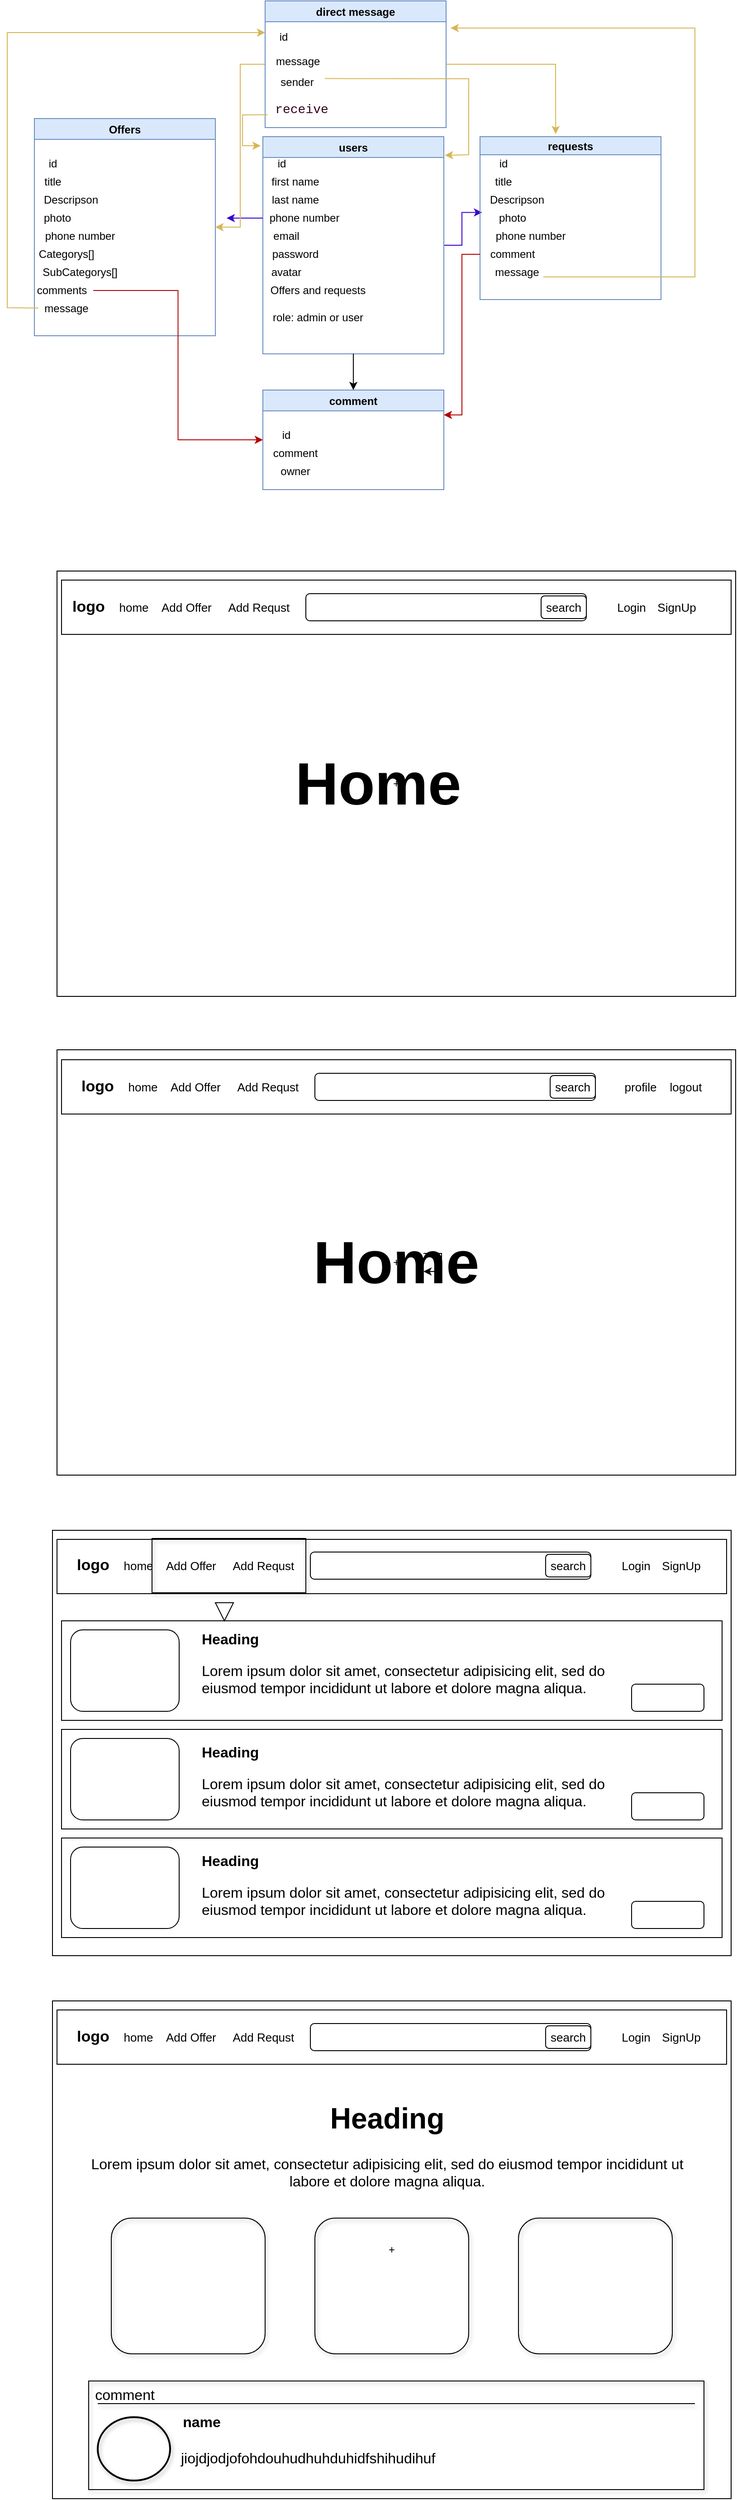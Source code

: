 <mxfile version="16.2.4" type="device"><diagram id="d9ZVStrxeCPRG5vIT6hq" name="Page-1"><mxGraphModel dx="1920" dy="567" grid="1" gridSize="10" guides="1" tooltips="1" connect="1" arrows="1" fold="1" page="1" pageScale="1" pageWidth="827" pageHeight="1169" math="0" shadow="0"><root><mxCell id="0"/><mxCell id="1" parent="0"/><mxCell id="NkA1SPZYxpdmzBhy7eix-35" value="" style="edgeStyle=orthogonalEdgeStyle;rounded=0;orthogonalLoop=1;jettySize=auto;html=1;entryX=0.028;entryY=1.19;entryDx=0;entryDy=0;entryPerimeter=0;fillColor=#6a00ff;strokeColor=#3700CC;" parent="1" source="NkA1SPZYxpdmzBhy7eix-1" target="NkA1SPZYxpdmzBhy7eix-25" edge="1"><mxGeometry relative="1" as="geometry"/></mxCell><mxCell id="NkA1SPZYxpdmzBhy7eix-1" value="users" style="swimlane;fillColor=#dae8fc;strokeColor=#6c8ebf;" parent="1" vertex="1"><mxGeometry x="282.5" y="160" width="200" height="240" as="geometry"><mxRectangle x="282.5" y="160" width="60" height="23" as="alternateBounds"/></mxGeometry></mxCell><mxCell id="NkA1SPZYxpdmzBhy7eix-2" value="first name" style="text;html=1;align=center;verticalAlign=middle;resizable=0;points=[];autosize=1;strokeColor=none;fillColor=none;" parent="NkA1SPZYxpdmzBhy7eix-1" vertex="1"><mxGeometry y="40" width="70" height="20" as="geometry"/></mxCell><mxCell id="NkA1SPZYxpdmzBhy7eix-4" value="last name" style="text;html=1;align=center;verticalAlign=middle;resizable=0;points=[];autosize=1;strokeColor=none;fillColor=none;" parent="NkA1SPZYxpdmzBhy7eix-1" vertex="1"><mxGeometry y="60" width="70" height="20" as="geometry"/></mxCell><mxCell id="NkA1SPZYxpdmzBhy7eix-5" value="email" style="text;html=1;align=center;verticalAlign=middle;resizable=0;points=[];autosize=1;strokeColor=none;fillColor=none;" parent="NkA1SPZYxpdmzBhy7eix-1" vertex="1"><mxGeometry x="5" y="100" width="40" height="20" as="geometry"/></mxCell><mxCell id="NkA1SPZYxpdmzBhy7eix-6" value="password" style="text;html=1;align=center;verticalAlign=middle;resizable=0;points=[];autosize=1;strokeColor=none;fillColor=none;" parent="NkA1SPZYxpdmzBhy7eix-1" vertex="1"><mxGeometry y="120" width="70" height="20" as="geometry"/></mxCell><mxCell id="NkA1SPZYxpdmzBhy7eix-7" value="avatar" style="text;html=1;align=center;verticalAlign=middle;resizable=0;points=[];autosize=1;strokeColor=none;fillColor=none;" parent="NkA1SPZYxpdmzBhy7eix-1" vertex="1"><mxGeometry y="140" width="50" height="20" as="geometry"/></mxCell><mxCell id="NkA1SPZYxpdmzBhy7eix-8" value="Offers and requests" style="text;html=1;align=center;verticalAlign=middle;resizable=0;points=[];autosize=1;strokeColor=none;fillColor=none;" parent="NkA1SPZYxpdmzBhy7eix-1" vertex="1"><mxGeometry y="160" width="120" height="20" as="geometry"/></mxCell><mxCell id="NkA1SPZYxpdmzBhy7eix-9" value="role: admin or user" style="text;html=1;align=center;verticalAlign=middle;resizable=0;points=[];autosize=1;strokeColor=none;fillColor=none;" parent="NkA1SPZYxpdmzBhy7eix-1" vertex="1"><mxGeometry y="190" width="120" height="20" as="geometry"/></mxCell><mxCell id="NkA1SPZYxpdmzBhy7eix-40" value="&lt;span style=&quot;color: rgba(0 , 0 , 0 , 0) ; font-family: monospace ; font-size: 0px&quot;&gt;%3CmxGraphModel%3E%3Croot%3E%3CmxCell%20id%3D%220%22%2F%3E%3CmxCell%20id%3D%221%22%20parent%3D%220%22%2F%3E%3CmxCell%20id%3D%222%22%20value%3D%22title%22%20style%3D%22text%3Bhtml%3D1%3Balign%3Dcenter%3BverticalAlign%3Dmiddle%3Bresizable%3D0%3Bpoints%3D%5B%5D%3Bautosize%3D1%3BstrokeColor%3Dnone%3BfillColor%3Dnone%3B%22%20vertex%3D%221%22%20parent%3D%221%22%3E%3CmxGeometry%20x%3D%2250%22%20y%3D%22120%22%20width%3D%2230%22%20height%3D%2220%22%20as%3D%22geometry%22%2F%3E%3C%2FmxCell%3E%3C%2Froot%3E%3C%2FmxGraphModel%3E&lt;/span&gt;id" style="text;html=1;align=center;verticalAlign=middle;resizable=0;points=[];autosize=1;strokeColor=none;fillColor=none;" parent="NkA1SPZYxpdmzBhy7eix-1" vertex="1"><mxGeometry x="5" y="20" width="30" height="20" as="geometry"/></mxCell><mxCell id="NkA1SPZYxpdmzBhy7eix-50" value="phone number" style="text;html=1;align=center;verticalAlign=middle;resizable=0;points=[];autosize=1;strokeColor=none;fillColor=none;" parent="NkA1SPZYxpdmzBhy7eix-1" vertex="1"><mxGeometry y="80" width="90" height="20" as="geometry"/></mxCell><mxCell id="NkA1SPZYxpdmzBhy7eix-15" value="Offers" style="swimlane;fillColor=#dae8fc;strokeColor=#6c8ebf;" parent="1" vertex="1"><mxGeometry x="30" y="140" width="200" height="240" as="geometry"><mxRectangle x="42.5" y="160" width="70" height="23" as="alternateBounds"/></mxGeometry></mxCell><mxCell id="NkA1SPZYxpdmzBhy7eix-16" value="title" style="text;html=1;align=center;verticalAlign=middle;resizable=0;points=[];autosize=1;strokeColor=none;fillColor=none;" parent="NkA1SPZYxpdmzBhy7eix-15" vertex="1"><mxGeometry x="5" y="60" width="30" height="20" as="geometry"/></mxCell><mxCell id="NkA1SPZYxpdmzBhy7eix-17" value="Descripson" style="text;html=1;align=center;verticalAlign=middle;resizable=0;points=[];autosize=1;strokeColor=none;fillColor=none;" parent="NkA1SPZYxpdmzBhy7eix-15" vertex="1"><mxGeometry y="80" width="80" height="20" as="geometry"/></mxCell><mxCell id="NkA1SPZYxpdmzBhy7eix-18" value="photo" style="text;html=1;align=center;verticalAlign=middle;resizable=0;points=[];autosize=1;strokeColor=none;fillColor=none;" parent="NkA1SPZYxpdmzBhy7eix-15" vertex="1"><mxGeometry y="100" width="50" height="20" as="geometry"/></mxCell><mxCell id="NkA1SPZYxpdmzBhy7eix-20" value="comments" style="text;html=1;align=center;verticalAlign=middle;resizable=0;points=[];autosize=1;strokeColor=none;fillColor=none;" parent="NkA1SPZYxpdmzBhy7eix-15" vertex="1"><mxGeometry x="-5" y="180" width="70" height="20" as="geometry"/></mxCell><mxCell id="NkA1SPZYxpdmzBhy7eix-38" value="&lt;span style=&quot;color: rgba(0 , 0 , 0 , 0) ; font-family: monospace ; font-size: 0px&quot;&gt;%3CmxGraphModel%3E%3Croot%3E%3CmxCell%20id%3D%220%22%2F%3E%3CmxCell%20id%3D%221%22%20parent%3D%220%22%2F%3E%3CmxCell%20id%3D%222%22%20value%3D%22title%22%20style%3D%22text%3Bhtml%3D1%3Balign%3Dcenter%3BverticalAlign%3Dmiddle%3Bresizable%3D0%3Bpoints%3D%5B%5D%3Bautosize%3D1%3BstrokeColor%3Dnone%3BfillColor%3Dnone%3B%22%20vertex%3D%221%22%20parent%3D%221%22%3E%3CmxGeometry%20x%3D%2250%22%20y%3D%22120%22%20width%3D%2230%22%20height%3D%2220%22%20as%3D%22geometry%22%2F%3E%3C%2FmxCell%3E%3C%2Froot%3E%3C%2FmxGraphModel%3E&lt;/span&gt;id" style="text;html=1;align=center;verticalAlign=middle;resizable=0;points=[];autosize=1;strokeColor=none;fillColor=none;" parent="NkA1SPZYxpdmzBhy7eix-15" vertex="1"><mxGeometry x="5" y="40" width="30" height="20" as="geometry"/></mxCell><mxCell id="NkA1SPZYxpdmzBhy7eix-51" value="phone number" style="text;html=1;align=center;verticalAlign=middle;resizable=0;points=[];autosize=1;strokeColor=none;fillColor=none;" parent="NkA1SPZYxpdmzBhy7eix-15" vertex="1"><mxGeometry x="5" y="120" width="90" height="20" as="geometry"/></mxCell><mxCell id="NkA1SPZYxpdmzBhy7eix-164" value="Categorys[]" style="text;html=1;align=center;verticalAlign=middle;resizable=0;points=[];autosize=1;strokeColor=none;fillColor=none;" parent="NkA1SPZYxpdmzBhy7eix-15" vertex="1"><mxGeometry x="-5" y="140" width="80" height="20" as="geometry"/></mxCell><mxCell id="biZSXA6zxP2Oa3eZaW1h-7" value="message" style="text;html=1;align=center;verticalAlign=middle;resizable=0;points=[];autosize=1;strokeColor=none;fillColor=none;fontSize=12;" parent="NkA1SPZYxpdmzBhy7eix-15" vertex="1"><mxGeometry x="5" y="200" width="60" height="20" as="geometry"/></mxCell><mxCell id="eEJplJ-6fnNzNxUeOG5W-1" value="&amp;nbsp; &amp;nbsp; &amp;nbsp; &amp;nbsp; &amp;nbsp;SubCategorys[]" style="text;html=1;align=center;verticalAlign=middle;resizable=0;points=[];autosize=1;strokeColor=none;fillColor=none;" vertex="1" parent="NkA1SPZYxpdmzBhy7eix-15"><mxGeometry x="-30" y="160" width="130" height="20" as="geometry"/></mxCell><mxCell id="NkA1SPZYxpdmzBhy7eix-23" value="requests" style="swimlane;startSize=20;fillColor=#dae8fc;strokeColor=#6c8ebf;" parent="1" vertex="1"><mxGeometry x="522.5" y="160" width="200" height="180" as="geometry"><mxRectangle x="522.5" y="160" width="80" height="23" as="alternateBounds"/></mxGeometry></mxCell><mxCell id="NkA1SPZYxpdmzBhy7eix-24" value="title" style="text;html=1;align=center;verticalAlign=middle;resizable=0;points=[];autosize=1;strokeColor=none;fillColor=none;" parent="NkA1SPZYxpdmzBhy7eix-23" vertex="1"><mxGeometry x="10" y="40" width="30" height="20" as="geometry"/></mxCell><mxCell id="NkA1SPZYxpdmzBhy7eix-25" value="Descripson" style="text;html=1;align=center;verticalAlign=middle;resizable=0;points=[];autosize=1;strokeColor=none;fillColor=none;" parent="NkA1SPZYxpdmzBhy7eix-23" vertex="1"><mxGeometry y="60" width="80" height="20" as="geometry"/></mxCell><mxCell id="NkA1SPZYxpdmzBhy7eix-26" value="photo" style="text;html=1;align=center;verticalAlign=middle;resizable=0;points=[];autosize=1;strokeColor=none;fillColor=none;" parent="NkA1SPZYxpdmzBhy7eix-23" vertex="1"><mxGeometry x="10" y="80" width="50" height="20" as="geometry"/></mxCell><mxCell id="NkA1SPZYxpdmzBhy7eix-28" value="comment" style="text;html=1;align=center;verticalAlign=middle;resizable=0;points=[];autosize=1;strokeColor=none;fillColor=none;" parent="NkA1SPZYxpdmzBhy7eix-23" vertex="1"><mxGeometry y="120" width="70" height="20" as="geometry"/></mxCell><mxCell id="NkA1SPZYxpdmzBhy7eix-39" value="&lt;span style=&quot;color: rgba(0 , 0 , 0 , 0) ; font-family: monospace ; font-size: 0px&quot;&gt;%3CmxGraphModel%3E%3Croot%3E%3CmxCell%20id%3D%220%22%2F%3E%3CmxCell%20id%3D%221%22%20parent%3D%220%22%2F%3E%3CmxCell%20id%3D%222%22%20value%3D%22title%22%20style%3D%22text%3Bhtml%3D1%3Balign%3Dcenter%3BverticalAlign%3Dmiddle%3Bresizable%3D0%3Bpoints%3D%5B%5D%3Bautosize%3D1%3BstrokeColor%3Dnone%3BfillColor%3Dnone%3B%22%20vertex%3D%221%22%20parent%3D%221%22%3E%3CmxGeometry%20x%3D%2250%22%20y%3D%22120%22%20width%3D%2230%22%20height%3D%2220%22%20as%3D%22geometry%22%2F%3E%3C%2FmxCell%3E%3C%2Froot%3E%3C%2FmxGraphModel%3E&lt;/span&gt;id" style="text;html=1;align=center;verticalAlign=middle;resizable=0;points=[];autosize=1;strokeColor=none;fillColor=none;" parent="NkA1SPZYxpdmzBhy7eix-23" vertex="1"><mxGeometry x="10" y="20" width="30" height="20" as="geometry"/></mxCell><mxCell id="NkA1SPZYxpdmzBhy7eix-52" value="phone number" style="text;html=1;align=center;verticalAlign=middle;resizable=0;points=[];autosize=1;strokeColor=none;fillColor=none;" parent="NkA1SPZYxpdmzBhy7eix-23" vertex="1"><mxGeometry x="10" y="100" width="90" height="20" as="geometry"/></mxCell><mxCell id="biZSXA6zxP2Oa3eZaW1h-6" value="message" style="text;html=1;align=center;verticalAlign=middle;resizable=0;points=[];autosize=1;strokeColor=none;fillColor=none;fontSize=12;" parent="NkA1SPZYxpdmzBhy7eix-23" vertex="1"><mxGeometry x="10" y="140" width="60" height="20" as="geometry"/></mxCell><mxCell id="biZSXA6zxP2Oa3eZaW1h-8" value="" style="endArrow=classic;html=1;rounded=0;fontSize=12;fillColor=#fff2cc;strokeColor=#d6b656;" parent="NkA1SPZYxpdmzBhy7eix-23" edge="1"><mxGeometry width="50" height="50" relative="1" as="geometry"><mxPoint x="70" y="155" as="sourcePoint"/><mxPoint x="-32.5" y="-120" as="targetPoint"/><Array as="points"><mxPoint x="237.5" y="155"/><mxPoint x="237.5" y="-120"/></Array></mxGeometry></mxCell><mxCell id="NkA1SPZYxpdmzBhy7eix-29" value="comment" style="swimlane;fillColor=#dae8fc;strokeColor=#6c8ebf;" parent="1" vertex="1"><mxGeometry x="282.5" y="440" width="200" height="110" as="geometry"><mxRectangle x="282.5" y="440" width="90" height="23" as="alternateBounds"/></mxGeometry></mxCell><mxCell id="NkA1SPZYxpdmzBhy7eix-30" value="id" style="text;html=1;align=center;verticalAlign=middle;resizable=0;points=[];autosize=1;strokeColor=none;fillColor=none;" parent="NkA1SPZYxpdmzBhy7eix-29" vertex="1"><mxGeometry x="10" y="40" width="30" height="20" as="geometry"/></mxCell><mxCell id="NkA1SPZYxpdmzBhy7eix-31" value="comment" style="text;html=1;align=center;verticalAlign=middle;resizable=0;points=[];autosize=1;strokeColor=none;fillColor=none;" parent="NkA1SPZYxpdmzBhy7eix-29" vertex="1"><mxGeometry y="60" width="70" height="20" as="geometry"/></mxCell><mxCell id="NkA1SPZYxpdmzBhy7eix-32" value="owner" style="text;html=1;align=center;verticalAlign=middle;resizable=0;points=[];autosize=1;strokeColor=none;fillColor=none;" parent="NkA1SPZYxpdmzBhy7eix-29" vertex="1"><mxGeometry x="10" y="80" width="50" height="20" as="geometry"/></mxCell><mxCell id="NkA1SPZYxpdmzBhy7eix-37" value="" style="endArrow=classic;html=1;rounded=0;fillColor=#6a00ff;strokeColor=#3700CC;" parent="1" edge="1"><mxGeometry width="50" height="50" relative="1" as="geometry"><mxPoint x="282.5" y="250" as="sourcePoint"/><mxPoint x="242.5" y="250" as="targetPoint"/><Array as="points"><mxPoint x="262.5" y="250"/></Array></mxGeometry></mxCell><mxCell id="NkA1SPZYxpdmzBhy7eix-43" value="" style="endArrow=classic;html=1;rounded=0;exitX=0.5;exitY=1;exitDx=0;exitDy=0;entryX=0.5;entryY=0;entryDx=0;entryDy=0;" parent="1" source="NkA1SPZYxpdmzBhy7eix-1" target="NkA1SPZYxpdmzBhy7eix-29" edge="1"><mxGeometry width="50" height="50" relative="1" as="geometry"><mxPoint x="392.5" y="380" as="sourcePoint"/><mxPoint x="442.5" y="330" as="targetPoint"/></mxGeometry></mxCell><mxCell id="NkA1SPZYxpdmzBhy7eix-48" style="edgeStyle=orthogonalEdgeStyle;rounded=0;orthogonalLoop=1;jettySize=auto;html=1;entryX=0;entryY=0.5;entryDx=0;entryDy=0;fillColor=#e51400;strokeColor=#B20000;" parent="1" source="NkA1SPZYxpdmzBhy7eix-20" target="NkA1SPZYxpdmzBhy7eix-29" edge="1"><mxGeometry relative="1" as="geometry"/></mxCell><mxCell id="NkA1SPZYxpdmzBhy7eix-49" style="edgeStyle=orthogonalEdgeStyle;rounded=0;orthogonalLoop=1;jettySize=auto;html=1;entryX=1;entryY=0.25;entryDx=0;entryDy=0;fillColor=#e51400;strokeColor=#B20000;" parent="1" source="NkA1SPZYxpdmzBhy7eix-28" target="NkA1SPZYxpdmzBhy7eix-29" edge="1"><mxGeometry relative="1" as="geometry"/></mxCell><mxCell id="NkA1SPZYxpdmzBhy7eix-53" value="+" style="rounded=0;whiteSpace=wrap;html=1;" parent="1" vertex="1"><mxGeometry x="55" y="640" width="750" height="470" as="geometry"/></mxCell><mxCell id="NkA1SPZYxpdmzBhy7eix-54" value="" style="rounded=0;whiteSpace=wrap;html=1;" parent="1" vertex="1"><mxGeometry x="60" y="650" width="740" height="60" as="geometry"/></mxCell><mxCell id="NkA1SPZYxpdmzBhy7eix-55" value="logo" style="text;html=1;strokeColor=none;fillColor=none;align=center;verticalAlign=middle;whiteSpace=wrap;rounded=0;fontStyle=1;fontSize=17;" parent="1" vertex="1"><mxGeometry x="60" y="665" width="60" height="30" as="geometry"/></mxCell><mxCell id="NkA1SPZYxpdmzBhy7eix-56" value="home" style="text;html=1;strokeColor=none;fillColor=none;align=center;verticalAlign=middle;whiteSpace=wrap;rounded=0;fontSize=13;" parent="1" vertex="1"><mxGeometry x="110" y="665" width="60" height="30" as="geometry"/></mxCell><mxCell id="NkA1SPZYxpdmzBhy7eix-57" value="Add Offer&amp;nbsp;" style="text;html=1;strokeColor=none;fillColor=none;align=center;verticalAlign=middle;whiteSpace=wrap;rounded=0;fontSize=13;" parent="1" vertex="1"><mxGeometry x="160" y="665" width="80" height="30" as="geometry"/></mxCell><mxCell id="NkA1SPZYxpdmzBhy7eix-58" value="Add Requst&amp;nbsp;" style="text;html=1;strokeColor=none;fillColor=none;align=center;verticalAlign=middle;whiteSpace=wrap;rounded=0;fontSize=13;" parent="1" vertex="1"><mxGeometry x="240" y="665" width="80" height="30" as="geometry"/></mxCell><mxCell id="NkA1SPZYxpdmzBhy7eix-59" value="SignUp" style="text;html=1;strokeColor=none;fillColor=none;align=center;verticalAlign=middle;whiteSpace=wrap;rounded=0;fontSize=13;" parent="1" vertex="1"><mxGeometry x="700" y="665" width="80" height="30" as="geometry"/></mxCell><mxCell id="NkA1SPZYxpdmzBhy7eix-60" value="Login" style="text;html=1;strokeColor=none;fillColor=none;align=center;verticalAlign=middle;whiteSpace=wrap;rounded=0;fontSize=13;" parent="1" vertex="1"><mxGeometry x="650" y="665" width="80" height="30" as="geometry"/></mxCell><mxCell id="NkA1SPZYxpdmzBhy7eix-61" value="" style="rounded=1;whiteSpace=wrap;html=1;fontSize=13;" parent="1" vertex="1"><mxGeometry x="330" y="665" width="310" height="30" as="geometry"/></mxCell><mxCell id="NkA1SPZYxpdmzBhy7eix-62" value="search" style="rounded=1;whiteSpace=wrap;html=1;fontSize=13;" parent="1" vertex="1"><mxGeometry x="590" y="667.5" width="50" height="25" as="geometry"/></mxCell><mxCell id="NkA1SPZYxpdmzBhy7eix-63" value="&lt;b&gt;&lt;font style=&quot;font-size: 66px&quot;&gt;Home&lt;/font&gt;&lt;/b&gt;" style="text;html=1;strokeColor=none;fillColor=none;align=center;verticalAlign=middle;whiteSpace=wrap;rounded=0;fontSize=13;" parent="1" vertex="1"><mxGeometry x="380" y="860" width="60" height="30" as="geometry"/></mxCell><mxCell id="NkA1SPZYxpdmzBhy7eix-71" value="+" style="rounded=0;whiteSpace=wrap;html=1;" parent="1" vertex="1"><mxGeometry x="55" y="1169" width="750" height="470" as="geometry"/></mxCell><mxCell id="NkA1SPZYxpdmzBhy7eix-88" value="" style="rounded=0;whiteSpace=wrap;html=1;" parent="1" vertex="1"><mxGeometry x="60" y="1180" width="740" height="60" as="geometry"/></mxCell><mxCell id="NkA1SPZYxpdmzBhy7eix-89" value="logo" style="text;html=1;strokeColor=none;fillColor=none;align=center;verticalAlign=middle;whiteSpace=wrap;rounded=0;fontStyle=1;fontSize=17;" parent="1" vertex="1"><mxGeometry x="70" y="1195" width="60" height="30" as="geometry"/></mxCell><mxCell id="NkA1SPZYxpdmzBhy7eix-90" value="home" style="text;html=1;strokeColor=none;fillColor=none;align=center;verticalAlign=middle;whiteSpace=wrap;rounded=0;fontSize=13;" parent="1" vertex="1"><mxGeometry x="120" y="1195" width="60" height="30" as="geometry"/></mxCell><mxCell id="NkA1SPZYxpdmzBhy7eix-91" value="Add Offer&amp;nbsp;" style="text;html=1;strokeColor=none;fillColor=none;align=center;verticalAlign=middle;whiteSpace=wrap;rounded=0;fontSize=13;" parent="1" vertex="1"><mxGeometry x="170" y="1195" width="80" height="30" as="geometry"/></mxCell><mxCell id="NkA1SPZYxpdmzBhy7eix-92" value="Add Requst&amp;nbsp;" style="text;html=1;strokeColor=none;fillColor=none;align=center;verticalAlign=middle;whiteSpace=wrap;rounded=0;fontSize=13;" parent="1" vertex="1"><mxGeometry x="250" y="1195" width="80" height="30" as="geometry"/></mxCell><mxCell id="NkA1SPZYxpdmzBhy7eix-93" value="logout" style="text;html=1;strokeColor=none;fillColor=none;align=center;verticalAlign=middle;whiteSpace=wrap;rounded=0;fontSize=13;" parent="1" vertex="1"><mxGeometry x="710" y="1195" width="80" height="30" as="geometry"/></mxCell><mxCell id="NkA1SPZYxpdmzBhy7eix-94" value="profile" style="text;html=1;strokeColor=none;fillColor=none;align=center;verticalAlign=middle;whiteSpace=wrap;rounded=0;fontSize=13;" parent="1" vertex="1"><mxGeometry x="660" y="1195" width="80" height="30" as="geometry"/></mxCell><mxCell id="NkA1SPZYxpdmzBhy7eix-95" value="" style="rounded=1;whiteSpace=wrap;html=1;fontSize=13;" parent="1" vertex="1"><mxGeometry x="340" y="1195" width="310" height="30" as="geometry"/></mxCell><mxCell id="NkA1SPZYxpdmzBhy7eix-96" value="search" style="rounded=1;whiteSpace=wrap;html=1;fontSize=13;" parent="1" vertex="1"><mxGeometry x="600" y="1197.5" width="50" height="25" as="geometry"/></mxCell><mxCell id="NkA1SPZYxpdmzBhy7eix-97" value="&lt;b&gt;&lt;font style=&quot;font-size: 66px&quot;&gt;Home&lt;/font&gt;&lt;/b&gt;" style="text;html=1;strokeColor=none;fillColor=none;align=center;verticalAlign=middle;whiteSpace=wrap;rounded=0;fontSize=13;" parent="1" vertex="1"><mxGeometry x="400" y="1389" width="60" height="30" as="geometry"/></mxCell><mxCell id="NkA1SPZYxpdmzBhy7eix-98" style="edgeStyle=orthogonalEdgeStyle;rounded=0;orthogonalLoop=1;jettySize=auto;html=1;fontSize=66;" parent="1" source="NkA1SPZYxpdmzBhy7eix-97" target="NkA1SPZYxpdmzBhy7eix-97" edge="1"><mxGeometry relative="1" as="geometry"/></mxCell><mxCell id="NkA1SPZYxpdmzBhy7eix-99" value="+" style="rounded=0;whiteSpace=wrap;html=1;" parent="1" vertex="1"><mxGeometry x="50" y="1700" width="750" height="470" as="geometry"/></mxCell><mxCell id="NkA1SPZYxpdmzBhy7eix-100" value="" style="rounded=0;whiteSpace=wrap;html=1;" parent="1" vertex="1"><mxGeometry x="55" y="1710" width="740" height="60" as="geometry"/></mxCell><mxCell id="NkA1SPZYxpdmzBhy7eix-109" value="logo" style="text;html=1;strokeColor=none;fillColor=none;align=center;verticalAlign=middle;whiteSpace=wrap;rounded=0;fontStyle=1;fontSize=17;" parent="1" vertex="1"><mxGeometry x="65" y="1724" width="60" height="30" as="geometry"/></mxCell><mxCell id="NkA1SPZYxpdmzBhy7eix-110" value="home" style="text;html=1;strokeColor=none;fillColor=none;align=center;verticalAlign=middle;whiteSpace=wrap;rounded=0;fontSize=13;" parent="1" vertex="1"><mxGeometry x="115" y="1724" width="60" height="30" as="geometry"/></mxCell><mxCell id="NkA1SPZYxpdmzBhy7eix-111" value="Add Offer&amp;nbsp;" style="text;html=1;strokeColor=none;fillColor=none;align=center;verticalAlign=middle;whiteSpace=wrap;rounded=0;fontSize=13;" parent="1" vertex="1"><mxGeometry x="165" y="1724" width="80" height="30" as="geometry"/></mxCell><mxCell id="NkA1SPZYxpdmzBhy7eix-112" value="Add Requst&amp;nbsp;" style="text;html=1;strokeColor=none;fillColor=none;align=center;verticalAlign=middle;whiteSpace=wrap;rounded=0;fontSize=13;" parent="1" vertex="1"><mxGeometry x="245" y="1724" width="80" height="30" as="geometry"/></mxCell><mxCell id="NkA1SPZYxpdmzBhy7eix-113" value="SignUp" style="text;html=1;strokeColor=none;fillColor=none;align=center;verticalAlign=middle;whiteSpace=wrap;rounded=0;fontSize=13;" parent="1" vertex="1"><mxGeometry x="705" y="1724" width="80" height="30" as="geometry"/></mxCell><mxCell id="NkA1SPZYxpdmzBhy7eix-114" value="Login" style="text;html=1;strokeColor=none;fillColor=none;align=center;verticalAlign=middle;whiteSpace=wrap;rounded=0;fontSize=13;" parent="1" vertex="1"><mxGeometry x="655" y="1724" width="80" height="30" as="geometry"/></mxCell><mxCell id="NkA1SPZYxpdmzBhy7eix-115" value="" style="rounded=1;whiteSpace=wrap;html=1;fontSize=13;" parent="1" vertex="1"><mxGeometry x="335" y="1724" width="310" height="30" as="geometry"/></mxCell><mxCell id="NkA1SPZYxpdmzBhy7eix-116" value="search" style="rounded=1;whiteSpace=wrap;html=1;fontSize=13;" parent="1" vertex="1"><mxGeometry x="595" y="1726.5" width="50" height="25" as="geometry"/></mxCell><mxCell id="NkA1SPZYxpdmzBhy7eix-118" value="" style="rounded=0;whiteSpace=wrap;html=1;fontSize=66;" parent="1" vertex="1"><mxGeometry x="60" y="1800" width="730" height="110" as="geometry"/></mxCell><mxCell id="NkA1SPZYxpdmzBhy7eix-119" value="" style="rounded=0;whiteSpace=wrap;html=1;fontSize=66;" parent="1" vertex="1"><mxGeometry x="60" y="1920" width="730" height="110" as="geometry"/></mxCell><mxCell id="NkA1SPZYxpdmzBhy7eix-120" value="" style="rounded=0;whiteSpace=wrap;html=1;fontSize=66;" parent="1" vertex="1"><mxGeometry x="60" y="2040" width="730" height="110" as="geometry"/></mxCell><mxCell id="NkA1SPZYxpdmzBhy7eix-121" value="" style="rounded=1;whiteSpace=wrap;html=1;fontSize=66;" parent="1" vertex="1"><mxGeometry x="70" y="1810" width="120" height="90" as="geometry"/></mxCell><mxCell id="NkA1SPZYxpdmzBhy7eix-122" value="" style="rounded=1;whiteSpace=wrap;html=1;fontSize=66;" parent="1" vertex="1"><mxGeometry x="70" y="1930" width="120" height="90" as="geometry"/></mxCell><mxCell id="NkA1SPZYxpdmzBhy7eix-123" value="" style="rounded=1;whiteSpace=wrap;html=1;fontSize=66;" parent="1" vertex="1"><mxGeometry x="70" y="2050" width="120" height="90" as="geometry"/></mxCell><mxCell id="NkA1SPZYxpdmzBhy7eix-124" value="" style="rounded=1;whiteSpace=wrap;html=1;fontSize=66;" parent="1" vertex="1"><mxGeometry x="690" y="2110" width="80" height="30" as="geometry"/></mxCell><mxCell id="NkA1SPZYxpdmzBhy7eix-125" value="" style="rounded=1;whiteSpace=wrap;html=1;fontSize=66;" parent="1" vertex="1"><mxGeometry x="690" y="1990" width="80" height="30" as="geometry"/></mxCell><mxCell id="NkA1SPZYxpdmzBhy7eix-126" value="" style="rounded=1;whiteSpace=wrap;html=1;fontSize=66;" parent="1" vertex="1"><mxGeometry x="690" y="1870" width="80" height="30" as="geometry"/></mxCell><mxCell id="NkA1SPZYxpdmzBhy7eix-128" value="&lt;h1 style=&quot;font-size: 16px;&quot;&gt;Heading&lt;/h1&gt;&lt;p style=&quot;font-size: 16px;&quot;&gt;Lorem ipsum dolor sit amet, consectetur adipisicing elit, sed do eiusmod tempor incididunt ut labore et dolore magna aliqua.&lt;/p&gt;" style="text;html=1;strokeColor=none;fillColor=none;spacing=5;spacingTop=-20;whiteSpace=wrap;overflow=hidden;rounded=0;fontSize=16;" parent="1" vertex="1"><mxGeometry x="210" y="1810" width="490" height="80" as="geometry"/></mxCell><mxCell id="NkA1SPZYxpdmzBhy7eix-129" value="&lt;h1 style=&quot;font-size: 16px;&quot;&gt;Heading&lt;/h1&gt;&lt;p style=&quot;font-size: 16px;&quot;&gt;Lorem ipsum dolor sit amet, consectetur adipisicing elit, sed do eiusmod tempor incididunt ut labore et dolore magna aliqua.&lt;/p&gt;" style="text;html=1;strokeColor=none;fillColor=none;spacing=5;spacingTop=-20;whiteSpace=wrap;overflow=hidden;rounded=0;fontSize=16;" parent="1" vertex="1"><mxGeometry x="210" y="1935" width="490" height="80" as="geometry"/></mxCell><mxCell id="NkA1SPZYxpdmzBhy7eix-130" value="&lt;h1 style=&quot;font-size: 16px;&quot;&gt;Heading&lt;/h1&gt;&lt;p style=&quot;font-size: 16px;&quot;&gt;Lorem ipsum dolor sit amet, consectetur adipisicing elit, sed do eiusmod tempor incididunt ut labore et dolore magna aliqua.&lt;/p&gt;" style="text;html=1;strokeColor=none;fillColor=none;spacing=5;spacingTop=-20;whiteSpace=wrap;overflow=hidden;rounded=0;fontSize=16;" parent="1" vertex="1"><mxGeometry x="210" y="2055" width="490" height="80" as="geometry"/></mxCell><mxCell id="NkA1SPZYxpdmzBhy7eix-132" value="" style="html=1;shadow=0;dashed=0;align=center;verticalAlign=middle;shape=mxgraph.arrows2.arrow;dy=0.6;dx=40;direction=south;notch=0;fontSize=16;" parent="1" vertex="1"><mxGeometry x="230" y="1780" width="20" height="20" as="geometry"/></mxCell><mxCell id="NkA1SPZYxpdmzBhy7eix-133" value="" style="rounded=0;whiteSpace=wrap;html=1;fontSize=16;fillColor=none;shadow=1;" parent="1" vertex="1"><mxGeometry x="160" y="1709" width="170" height="60" as="geometry"/></mxCell><mxCell id="NkA1SPZYxpdmzBhy7eix-134" value="+" style="rounded=0;whiteSpace=wrap;html=1;" parent="1" vertex="1"><mxGeometry x="50" y="2220" width="750" height="550" as="geometry"/></mxCell><mxCell id="NkA1SPZYxpdmzBhy7eix-143" value="" style="rounded=0;whiteSpace=wrap;html=1;" parent="1" vertex="1"><mxGeometry x="55" y="2230" width="740" height="60" as="geometry"/></mxCell><mxCell id="NkA1SPZYxpdmzBhy7eix-144" value="logo" style="text;html=1;strokeColor=none;fillColor=none;align=center;verticalAlign=middle;whiteSpace=wrap;rounded=0;fontStyle=1;fontSize=17;" parent="1" vertex="1"><mxGeometry x="65" y="2245" width="60" height="30" as="geometry"/></mxCell><mxCell id="NkA1SPZYxpdmzBhy7eix-145" value="home" style="text;html=1;strokeColor=none;fillColor=none;align=center;verticalAlign=middle;whiteSpace=wrap;rounded=0;fontSize=13;" parent="1" vertex="1"><mxGeometry x="115" y="2245" width="60" height="30" as="geometry"/></mxCell><mxCell id="NkA1SPZYxpdmzBhy7eix-146" value="Add Offer&amp;nbsp;" style="text;html=1;strokeColor=none;fillColor=none;align=center;verticalAlign=middle;whiteSpace=wrap;rounded=0;fontSize=13;" parent="1" vertex="1"><mxGeometry x="165" y="2245" width="80" height="30" as="geometry"/></mxCell><mxCell id="NkA1SPZYxpdmzBhy7eix-147" value="Add Requst&amp;nbsp;" style="text;html=1;strokeColor=none;fillColor=none;align=center;verticalAlign=middle;whiteSpace=wrap;rounded=0;fontSize=13;" parent="1" vertex="1"><mxGeometry x="245" y="2245" width="80" height="30" as="geometry"/></mxCell><mxCell id="NkA1SPZYxpdmzBhy7eix-148" value="SignUp" style="text;html=1;strokeColor=none;fillColor=none;align=center;verticalAlign=middle;whiteSpace=wrap;rounded=0;fontSize=13;" parent="1" vertex="1"><mxGeometry x="705" y="2245" width="80" height="30" as="geometry"/></mxCell><mxCell id="NkA1SPZYxpdmzBhy7eix-149" value="Login" style="text;html=1;strokeColor=none;fillColor=none;align=center;verticalAlign=middle;whiteSpace=wrap;rounded=0;fontSize=13;" parent="1" vertex="1"><mxGeometry x="655" y="2245" width="80" height="30" as="geometry"/></mxCell><mxCell id="NkA1SPZYxpdmzBhy7eix-150" value="" style="rounded=1;whiteSpace=wrap;html=1;fontSize=13;" parent="1" vertex="1"><mxGeometry x="335" y="2245" width="310" height="30" as="geometry"/></mxCell><mxCell id="NkA1SPZYxpdmzBhy7eix-151" value="search" style="rounded=1;whiteSpace=wrap;html=1;fontSize=13;" parent="1" vertex="1"><mxGeometry x="595" y="2247.5" width="50" height="25" as="geometry"/></mxCell><mxCell id="NkA1SPZYxpdmzBhy7eix-152" value="&lt;h1&gt;Heading&lt;/h1&gt;&lt;p&gt;Lorem ipsum dolor sit amet, consectetur adipisicing elit, sed do eiusmod tempor incididunt ut labore et dolore magna aliqua.&lt;/p&gt;" style="text;html=1;strokeColor=none;fillColor=none;spacing=5;spacingTop=-20;whiteSpace=wrap;overflow=hidden;rounded=0;shadow=1;fontSize=16;align=center;" parent="1" vertex="1"><mxGeometry x="65" y="2320" width="710" height="130" as="geometry"/></mxCell><mxCell id="NkA1SPZYxpdmzBhy7eix-153" value="" style="rounded=1;whiteSpace=wrap;html=1;shadow=1;fontSize=16;fillColor=none;" parent="1" vertex="1"><mxGeometry x="115" y="2460" width="170" height="150" as="geometry"/></mxCell><mxCell id="NkA1SPZYxpdmzBhy7eix-154" value="" style="rounded=1;whiteSpace=wrap;html=1;shadow=1;fontSize=16;fillColor=none;" parent="1" vertex="1"><mxGeometry x="340" y="2460" width="170" height="150" as="geometry"/></mxCell><mxCell id="NkA1SPZYxpdmzBhy7eix-155" value="" style="rounded=1;whiteSpace=wrap;html=1;shadow=1;fontSize=16;fillColor=none;" parent="1" vertex="1"><mxGeometry x="565" y="2460" width="170" height="150" as="geometry"/></mxCell><mxCell id="NkA1SPZYxpdmzBhy7eix-156" value="" style="rounded=0;whiteSpace=wrap;html=1;shadow=1;fontSize=16;fillColor=none;" parent="1" vertex="1"><mxGeometry x="90" y="2640" width="680" height="120" as="geometry"/></mxCell><mxCell id="NkA1SPZYxpdmzBhy7eix-157" value="comment" style="text;html=1;strokeColor=none;fillColor=none;align=center;verticalAlign=middle;whiteSpace=wrap;rounded=0;shadow=1;fontSize=16;" parent="1" vertex="1"><mxGeometry x="100" y="2640" width="60" height="30" as="geometry"/></mxCell><mxCell id="NkA1SPZYxpdmzBhy7eix-160" value="" style="line;strokeWidth=1;rotatable=0;dashed=0;labelPosition=right;align=left;verticalAlign=middle;spacingTop=0;spacingLeft=6;points=[];portConstraint=eastwest;shadow=1;fontSize=16;fillColor=none;" parent="1" vertex="1"><mxGeometry x="100" y="2660" width="660" height="10" as="geometry"/></mxCell><mxCell id="NkA1SPZYxpdmzBhy7eix-161" value="" style="strokeWidth=2;html=1;shape=mxgraph.flowchart.start_2;whiteSpace=wrap;shadow=1;fontSize=16;fillColor=none;" parent="1" vertex="1"><mxGeometry x="100" y="2680" width="80" height="70" as="geometry"/></mxCell><mxCell id="NkA1SPZYxpdmzBhy7eix-162" value="name" style="text;html=1;strokeColor=none;fillColor=none;align=center;verticalAlign=middle;whiteSpace=wrap;rounded=0;shadow=1;fontSize=16;fontStyle=1" parent="1" vertex="1"><mxGeometry x="185" y="2670" width="60" height="30" as="geometry"/></mxCell><mxCell id="NkA1SPZYxpdmzBhy7eix-163" value="jiojdjodjofohdouhudhuhduhidfshihudihuf" style="text;html=1;strokeColor=none;fillColor=none;align=left;verticalAlign=middle;whiteSpace=wrap;rounded=0;shadow=1;fontSize=16;" parent="1" vertex="1"><mxGeometry x="190" y="2710" width="380" height="30" as="geometry"/></mxCell><mxCell id="biZSXA6zxP2Oa3eZaW1h-4" style="edgeStyle=orthogonalEdgeStyle;rounded=0;orthogonalLoop=1;jettySize=auto;html=1;fontSize=12;fillColor=#fff2cc;strokeColor=#d6b656;" parent="1" source="NkA1SPZYxpdmzBhy7eix-166" target="NkA1SPZYxpdmzBhy7eix-15" edge="1"><mxGeometry relative="1" as="geometry"/></mxCell><mxCell id="NkA1SPZYxpdmzBhy7eix-166" value="direct message" style="swimlane;shadow=0;fontSize=12;fillColor=#dae8fc;strokeColor=#6c8ebf;" parent="1" vertex="1"><mxGeometry x="285" y="10" width="200" height="140" as="geometry"><mxRectangle x="285" y="10" width="120" height="23" as="alternateBounds"/></mxGeometry></mxCell><mxCell id="NkA1SPZYxpdmzBhy7eix-167" value="&lt;font style=&quot;font-size: 12px&quot;&gt;message&lt;/font&gt;" style="text;html=1;align=left;verticalAlign=middle;resizable=0;points=[];autosize=1;strokeColor=none;fillColor=none;fontSize=16;" parent="NkA1SPZYxpdmzBhy7eix-166" vertex="1"><mxGeometry x="10" y="50" width="60" height="30" as="geometry"/></mxCell><mxCell id="biZSXA6zxP2Oa3eZaW1h-2" value="sender" style="text;html=1;align=center;verticalAlign=middle;resizable=0;points=[];autosize=1;strokeColor=none;fillColor=none;fontSize=12;" parent="NkA1SPZYxpdmzBhy7eix-166" vertex="1"><mxGeometry x="10" y="80" width="50" height="20" as="geometry"/></mxCell><mxCell id="biZSXA6zxP2Oa3eZaW1h-3" value="&lt;div style=&quot;font-family: consolas, &amp;quot;courier new&amp;quot;, monospace; font-size: 14px; line-height: 19px;&quot;&gt;&lt;font color=&quot;#33001a&quot;&gt;receive&lt;/font&gt;&lt;/div&gt;" style="text;html=1;align=center;verticalAlign=middle;resizable=0;points=[];autosize=1;strokeColor=none;fillColor=none;fontSize=12;labelBackgroundColor=#FFFFFF;" parent="NkA1SPZYxpdmzBhy7eix-166" vertex="1"><mxGeometry x="5" y="110" width="70" height="20" as="geometry"/></mxCell><mxCell id="biZSXA6zxP2Oa3eZaW1h-1" value="id" style="text;html=1;align=center;verticalAlign=middle;resizable=0;points=[];autosize=1;strokeColor=none;fillColor=none;" parent="NkA1SPZYxpdmzBhy7eix-166" vertex="1"><mxGeometry x="5" y="30" width="30" height="20" as="geometry"/></mxCell><mxCell id="NkA1SPZYxpdmzBhy7eix-168" value="&lt;span style=&quot;color: rgba(0 , 0 , 0 , 0) ; font-family: monospace ; font-size: 0px&quot;&gt;kddj&lt;/span&gt;" style="text;html=1;align=center;verticalAlign=middle;resizable=0;points=[];autosize=1;strokeColor=none;fillColor=none;fontSize=16;" parent="1" vertex="1"><mxGeometry x="602.5" y="485" width="20" height="30" as="geometry"/></mxCell><mxCell id="biZSXA6zxP2Oa3eZaW1h-5" value="" style="endArrow=classic;html=1;rounded=0;fontSize=12;entryX=0.418;entryY=-0.016;entryDx=0;entryDy=0;entryPerimeter=0;exitX=1;exitY=0.5;exitDx=0;exitDy=0;fillColor=#fff2cc;strokeColor=#d6b656;" parent="1" source="NkA1SPZYxpdmzBhy7eix-166" target="NkA1SPZYxpdmzBhy7eix-23" edge="1"><mxGeometry width="50" height="50" relative="1" as="geometry"><mxPoint x="390" y="210" as="sourcePoint"/><mxPoint x="440" y="160" as="targetPoint"/><Array as="points"><mxPoint x="606" y="80"/></Array></mxGeometry></mxCell><mxCell id="biZSXA6zxP2Oa3eZaW1h-9" value="" style="endArrow=classic;html=1;rounded=0;fontSize=12;exitX=-0.008;exitY=0.47;exitDx=0;exitDy=0;exitPerimeter=0;entryX=0;entryY=0.25;entryDx=0;entryDy=0;fillColor=#fff2cc;strokeColor=#d6b656;" parent="1" source="biZSXA6zxP2Oa3eZaW1h-7" target="NkA1SPZYxpdmzBhy7eix-166" edge="1"><mxGeometry width="50" height="50" relative="1" as="geometry"><mxPoint x="390" y="310" as="sourcePoint"/><mxPoint y="40" as="targetPoint"/><Array as="points"><mxPoint y="349"/><mxPoint y="45"/></Array></mxGeometry></mxCell><mxCell id="biZSXA6zxP2Oa3eZaW1h-10" value="" style="endArrow=classic;html=1;rounded=0;fontSize=12;exitX=1.12;exitY=0.29;exitDx=0;exitDy=0;exitPerimeter=0;entryX=1.006;entryY=0.086;entryDx=0;entryDy=0;entryPerimeter=0;fillColor=#fff2cc;strokeColor=#d6b656;" parent="1" source="biZSXA6zxP2Oa3eZaW1h-2" target="NkA1SPZYxpdmzBhy7eix-1" edge="1"><mxGeometry width="50" height="50" relative="1" as="geometry"><mxPoint x="390" y="290" as="sourcePoint"/><mxPoint x="510" y="220" as="targetPoint"/><Array as="points"><mxPoint x="510" y="96"/><mxPoint x="510" y="180"/></Array></mxGeometry></mxCell><mxCell id="biZSXA6zxP2Oa3eZaW1h-11" value="" style="endArrow=classic;html=1;rounded=0;fontSize=12;exitX=-0.031;exitY=0.79;exitDx=0;exitDy=0;exitPerimeter=0;fillColor=#fff2cc;strokeColor=#d6b656;" parent="1" source="biZSXA6zxP2Oa3eZaW1h-3" edge="1"><mxGeometry width="50" height="50" relative="1" as="geometry"><mxPoint x="390" y="290" as="sourcePoint"/><mxPoint x="280" y="170" as="targetPoint"/><Array as="points"><mxPoint x="260" y="136"/><mxPoint x="260" y="170"/></Array></mxGeometry></mxCell></root></mxGraphModel></diagram></mxfile>